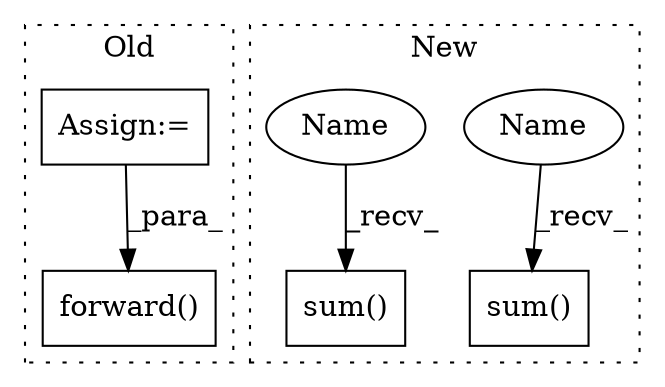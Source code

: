 digraph G {
subgraph cluster0 {
1 [label="forward()" a="75" s="3538,3590" l="13,1" shape="box"];
3 [label="Assign:=" a="68" s="3214" l="3" shape="box"];
label = "Old";
style="dotted";
}
subgraph cluster1 {
2 [label="sum()" a="75" s="3817,3853" l="10,9" shape="box"];
4 [label="sum()" a="75" s="3894,3930" l="10,9" shape="box"];
5 [label="Name" a="87" s="3894" l="5" shape="ellipse"];
6 [label="Name" a="87" s="3817" l="5" shape="ellipse"];
label = "New";
style="dotted";
}
3 -> 1 [label="_para_"];
5 -> 4 [label="_recv_"];
6 -> 2 [label="_recv_"];
}